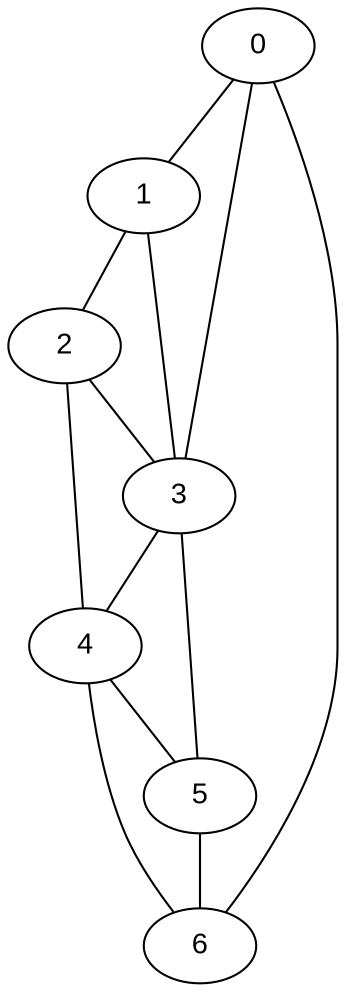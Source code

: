 graph InitialGraph {
  node [style=filled, fillcolor=white, fontname="Arial"];
  0;
  1;
  2;
  3;
  4;
  5;
  6;
  0 -- 1;
  0 -- 3;
  0 -- 6;
  1 -- 2;
  1 -- 3;
  2 -- 3;
  2 -- 4;
  3 -- 4;
  3 -- 5;
  4 -- 5;
  4 -- 6;
  5 -- 6;
}
